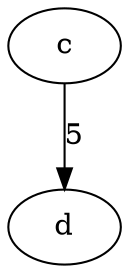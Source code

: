 digraph "9276b4d9-fa93-4e2b-aea7-7282778d6a73" {
	<lattice.node.node.Node object at 0x7fb639087e80> [label=d]
	<lattice.node.node.Node object at 0x7fb639087e20> [label=c]
	<lattice.node.node.Node object at 0x7fb639087e20> -> <lattice.node.node.Node object at 0x7fb639087e80> [label=5]
}
